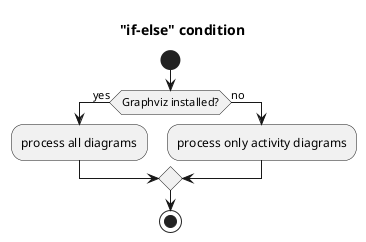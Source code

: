 @startuml
'https://plantuml.com/activity-diagram-beta

title "if-else" condition
start
if (Graphviz installed?) then (yes)
  :process all diagrams;
else (no)
  :process only activity diagrams;
endif
stop

@enduml

